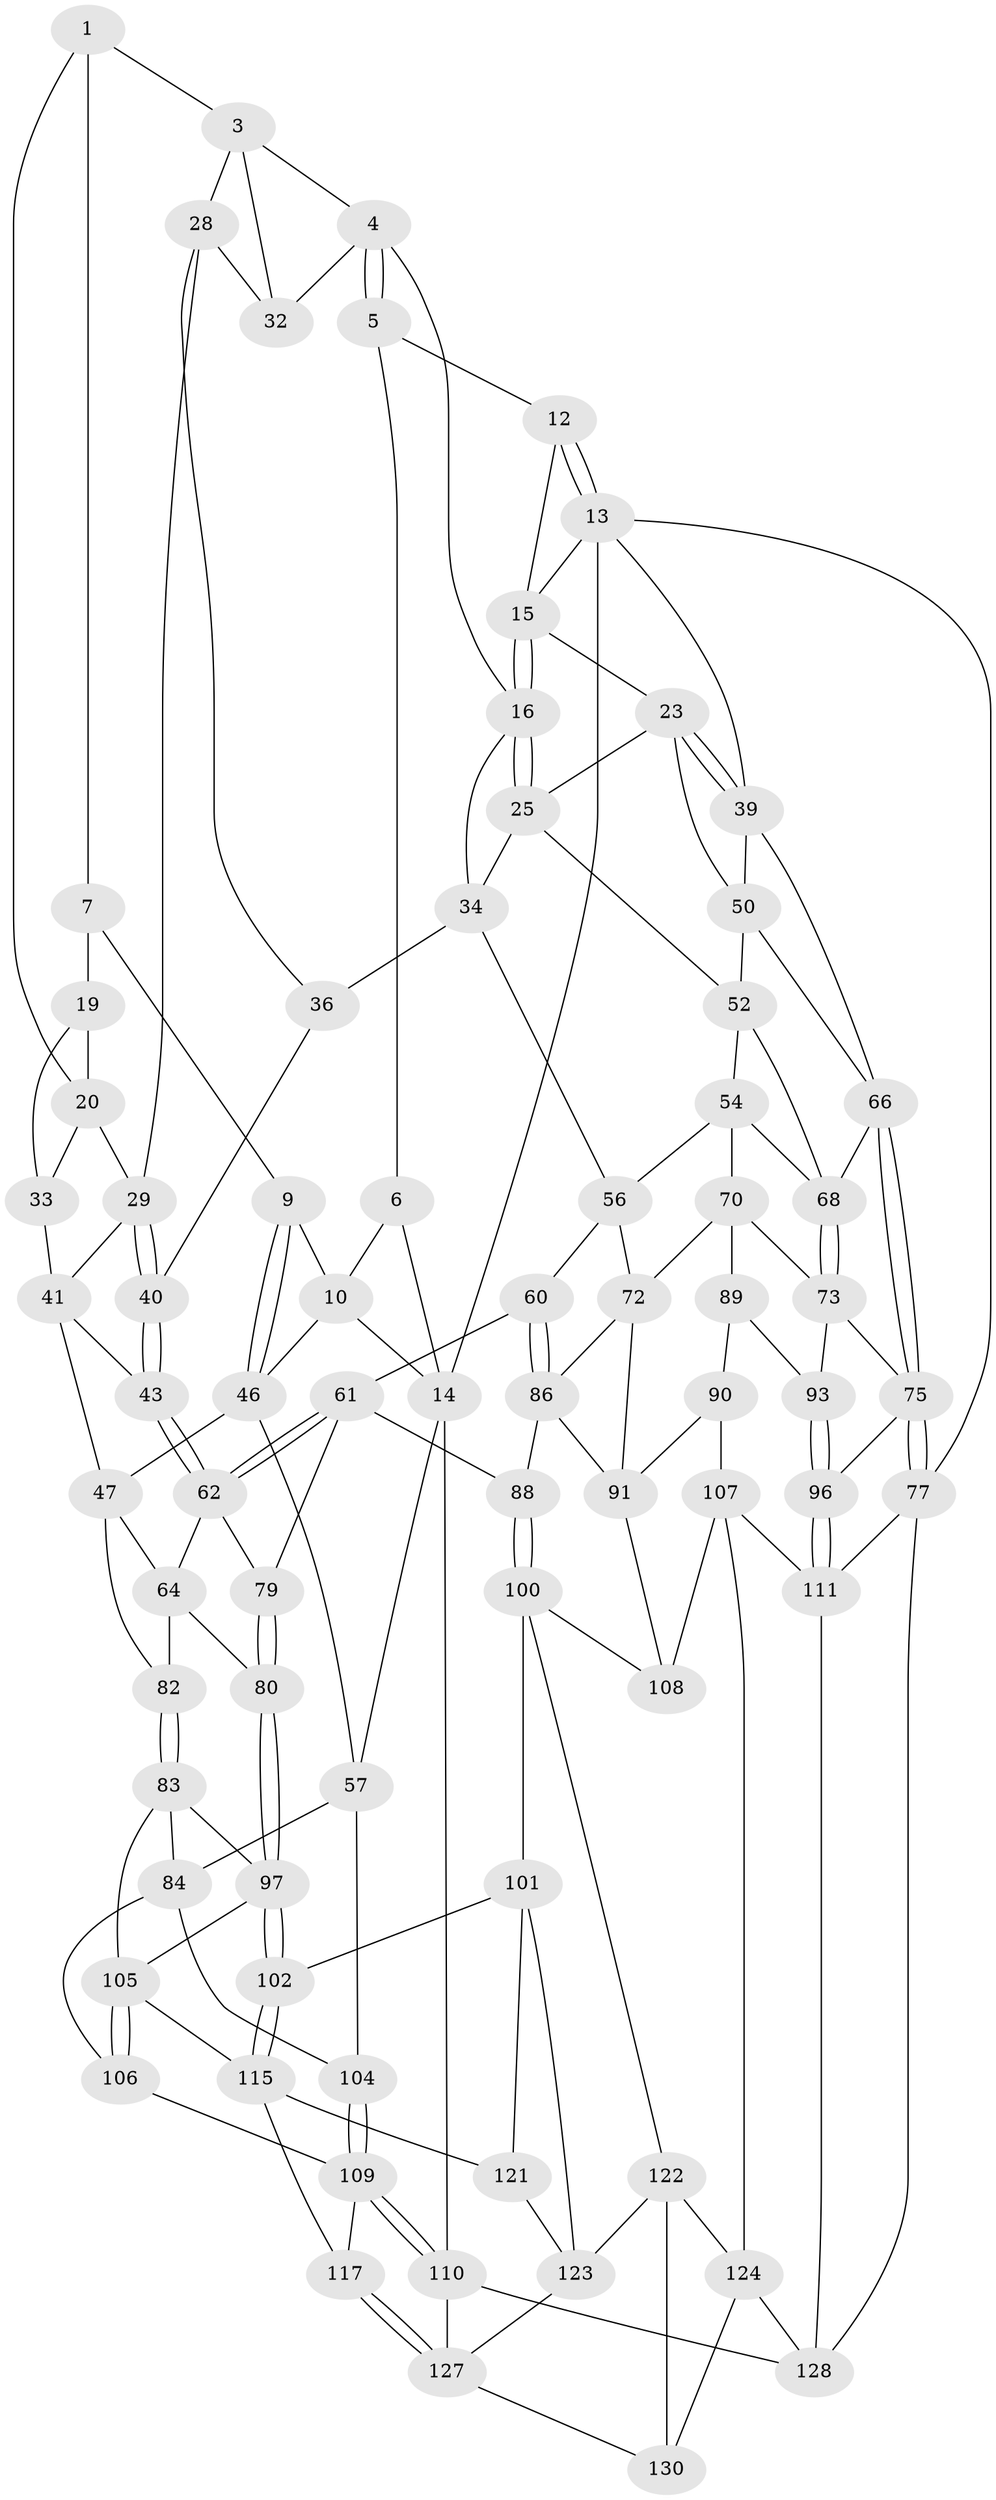 // Generated by graph-tools (version 1.1) at 2025/24/03/03/25 07:24:34]
// undirected, 78 vertices, 169 edges
graph export_dot {
graph [start="1"]
  node [color=gray90,style=filled];
  1 [pos="+0.20283413849731843+0.02089637833928076",super="+2"];
  3 [pos="+0.4059004022376376+0",super="+27"];
  4 [pos="+0.4422210495686976+0",super="+18"];
  5 [pos="+0.4402395048163011+0"];
  6 [pos="+0.06299079141099932+0",super="+11"];
  7 [pos="+0.208320146347321+0.053945053073416974",super="+8"];
  9 [pos="+0.12453231714887006+0.14871262253363698"];
  10 [pos="+0.11041015666672624+0.14466538128019185",super="+44"];
  12 [pos="+0.7744252261169962+0"];
  13 [pos="+1+0",super="+21"];
  14 [pos="+0+0",super="+45"];
  15 [pos="+0.7186012866501948+0.04511816107041416",super="+22"];
  16 [pos="+0.6930424468997257+0.08705118692268086",super="+17"];
  19 [pos="+0.29075731057681176+0.07947719350372752",super="+26"];
  20 [pos="+0.3361240832447501+0.062313381264226995",super="+31"];
  23 [pos="+0.8883483260074923+0.11827300536140516",super="+24"];
  25 [pos="+0.8414715328646613+0.1810555976328258",super="+38"];
  28 [pos="+0.45611906168957966+0.1300608834189069",super="+37"];
  29 [pos="+0.45376365010094144+0.13494172586360698",super="+30"];
  32 [pos="+0.5710784476127495+0.12031810522651701"];
  33 [pos="+0.22001657384611167+0.20466182129106347"];
  34 [pos="+0.6645496142393207+0.22221096909578184",super="+35"];
  36 [pos="+0.5699190261495058+0.252814207070233"];
  39 [pos="+1+0",super="+49"];
  40 [pos="+0.4474411690130566+0.2615157870062468"];
  41 [pos="+0.36153203731711375+0.22887200728466794",super="+42"];
  43 [pos="+0.4352832592143061+0.27367779029907274"];
  46 [pos="+0.11669896199282843+0.29041379296065445",super="+48"];
  47 [pos="+0.23845855843445676+0.3561405965394675",super="+65"];
  50 [pos="+0.9963660786598606+0.2746786755329049",super="+51"];
  52 [pos="+0.971131401538208+0.2964454537954293",super="+53"];
  54 [pos="+0.8221671955212563+0.32938360655562565",super="+55"];
  56 [pos="+0.6185700820498834+0.2900332243419743",super="+59"];
  57 [pos="+0.07928095781903907+0.4137285511978568",super="+58"];
  60 [pos="+0.5054608240659322+0.4039082885139516"];
  61 [pos="+0.473288610866578+0.4056628473849598",super="+78"];
  62 [pos="+0.4137301237882861+0.377776080708536",super="+63"];
  64 [pos="+0.2576494220578925+0.3654408277482882",super="+81"];
  66 [pos="+1+0.4580784275678545",super="+67"];
  68 [pos="+0.9434433559615546+0.39251922819609686",super="+69"];
  70 [pos="+0.792203870685367+0.4275256422282311",super="+71"];
  72 [pos="+0.6771164543392844+0.4552600450984763",super="+85"];
  73 [pos="+0.9516835940175912+0.5004299693139921",super="+74"];
  75 [pos="+1+0.5647768887076391",super="+76"];
  77 [pos="+1+0.7867602469109867"];
  79 [pos="+0.3618710348717953+0.5506389942857547"];
  80 [pos="+0.33576133706581834+0.565905265143505"];
  82 [pos="+0.21409307734685237+0.5310668506325873"];
  83 [pos="+0.15877478401725068+0.5717701851654476",super="+99"];
  84 [pos="+0.13789561110469933+0.5664617985434244",super="+103"];
  86 [pos="+0.5723513640196456+0.4798332368396728",super="+87"];
  88 [pos="+0.5126778804687891+0.6002044618308264"];
  89 [pos="+0.7266751012984797+0.4943216421525865",super="+94"];
  90 [pos="+0.6828923489197709+0.5469032190062277",super="+95"];
  91 [pos="+0.6060575229271271+0.5921978652905863",super="+92"];
  93 [pos="+0.8299141213634487+0.610505085224573"];
  96 [pos="+0.8833194495192775+0.6767671800542946"];
  97 [pos="+0.3169673963379659+0.6486386422141652",super="+98"];
  100 [pos="+0.4804722571906253+0.6634610015218626",super="+113"];
  101 [pos="+0.4239190192655436+0.7011261278476751",super="+120"];
  102 [pos="+0.32264362788495665+0.6618717192613545"];
  104 [pos="+0+0.7372129663128806"];
  105 [pos="+0.17004714441980043+0.6985601680476005",super="+114"];
  106 [pos="+0.16022858234982276+0.7029134814794803"];
  107 [pos="+0.6962870513052076+0.7254732533660537",super="+112"];
  108 [pos="+0.6708687712464403+0.7227428544175188"];
  109 [pos="+0+0.7841990563339784",super="+118"];
  110 [pos="+0+1"];
  111 [pos="+0.8826797365848729+0.8037868236271685",super="+119"];
  115 [pos="+0.2672984559347836+0.7720019396183334",super="+116"];
  117 [pos="+0.12674437470675645+0.8652423912721993"];
  121 [pos="+0.27731734597799884+0.7924896990189664"];
  122 [pos="+0.5326649010363261+0.8662371846029808",super="+125"];
  123 [pos="+0.4727191349408048+0.8656279627719373",super="+126"];
  124 [pos="+0.7593987372590004+0.8540619236320759",super="+129"];
  127 [pos="+0.2794818920372016+1",super="+131"];
  128 [pos="+0.8456050304244666+1"];
  130 [pos="+0.6502636395455658+1"];
  1 -- 7;
  1 -- 3;
  1 -- 20;
  3 -- 4;
  3 -- 32;
  3 -- 28;
  4 -- 5;
  4 -- 5;
  4 -- 32;
  4 -- 16;
  5 -- 6;
  5 -- 12;
  6 -- 10;
  6 -- 14;
  7 -- 19 [weight=2];
  7 -- 9;
  9 -- 10;
  9 -- 46;
  9 -- 46;
  10 -- 46;
  10 -- 14;
  12 -- 13;
  12 -- 13;
  12 -- 15;
  13 -- 14;
  13 -- 77;
  13 -- 39;
  13 -- 15;
  14 -- 110;
  14 -- 57;
  15 -- 16;
  15 -- 16;
  15 -- 23;
  16 -- 25;
  16 -- 25;
  16 -- 34;
  19 -- 20;
  19 -- 33;
  20 -- 33;
  20 -- 29;
  23 -- 39;
  23 -- 39;
  23 -- 25;
  23 -- 50;
  25 -- 34;
  25 -- 52;
  28 -- 29;
  28 -- 32;
  28 -- 36;
  29 -- 40;
  29 -- 40;
  29 -- 41;
  33 -- 41;
  34 -- 56;
  34 -- 36;
  36 -- 40;
  39 -- 50;
  39 -- 66;
  40 -- 43;
  40 -- 43;
  41 -- 43;
  41 -- 47;
  43 -- 62;
  43 -- 62;
  46 -- 57;
  46 -- 47;
  47 -- 64;
  47 -- 82;
  50 -- 52;
  50 -- 66;
  52 -- 68;
  52 -- 54;
  54 -- 68;
  54 -- 56;
  54 -- 70;
  56 -- 72;
  56 -- 60;
  57 -- 84;
  57 -- 104;
  60 -- 61;
  60 -- 86;
  60 -- 86;
  61 -- 62;
  61 -- 62;
  61 -- 88;
  61 -- 79;
  62 -- 64;
  62 -- 79;
  64 -- 82;
  64 -- 80;
  66 -- 75;
  66 -- 75;
  66 -- 68;
  68 -- 73;
  68 -- 73;
  70 -- 73;
  70 -- 72;
  70 -- 89;
  72 -- 91;
  72 -- 86;
  73 -- 93;
  73 -- 75;
  75 -- 77;
  75 -- 77;
  75 -- 96;
  77 -- 128;
  77 -- 111;
  79 -- 80;
  79 -- 80;
  80 -- 97;
  80 -- 97;
  82 -- 83;
  82 -- 83;
  83 -- 84;
  83 -- 105;
  83 -- 97;
  84 -- 104;
  84 -- 106;
  86 -- 88;
  86 -- 91;
  88 -- 100;
  88 -- 100;
  89 -- 90 [weight=2];
  89 -- 93;
  90 -- 91;
  90 -- 107;
  91 -- 108;
  93 -- 96;
  93 -- 96;
  96 -- 111;
  96 -- 111;
  97 -- 102;
  97 -- 102;
  97 -- 105;
  100 -- 101;
  100 -- 108;
  100 -- 122;
  101 -- 102;
  101 -- 121;
  101 -- 123;
  102 -- 115;
  102 -- 115;
  104 -- 109;
  104 -- 109;
  105 -- 106;
  105 -- 106;
  105 -- 115;
  106 -- 109;
  107 -- 108;
  107 -- 124;
  107 -- 111;
  109 -- 110;
  109 -- 110;
  109 -- 117;
  110 -- 128;
  110 -- 127;
  111 -- 128;
  115 -- 121;
  115 -- 117;
  117 -- 127;
  117 -- 127;
  121 -- 123;
  122 -- 123;
  122 -- 124;
  122 -- 130;
  123 -- 127;
  124 -- 128;
  124 -- 130;
  127 -- 130;
}
